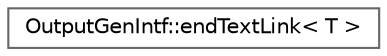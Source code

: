 digraph "Graphical Class Hierarchy"
{
 // INTERACTIVE_SVG=YES
 // LATEX_PDF_SIZE
  bgcolor="transparent";
  edge [fontname=Helvetica,fontsize=10,labelfontname=Helvetica,labelfontsize=10];
  node [fontname=Helvetica,fontsize=10,shape=box,height=0.2,width=0.4];
  rankdir="LR";
  Node0 [label="OutputGenIntf::endTextLink\< T \>",height=0.2,width=0.4,color="grey40", fillcolor="white", style="filled",URL="$dd/da4/struct_output_gen_intf_1_1end_text_link.html",tooltip=" "];
}
